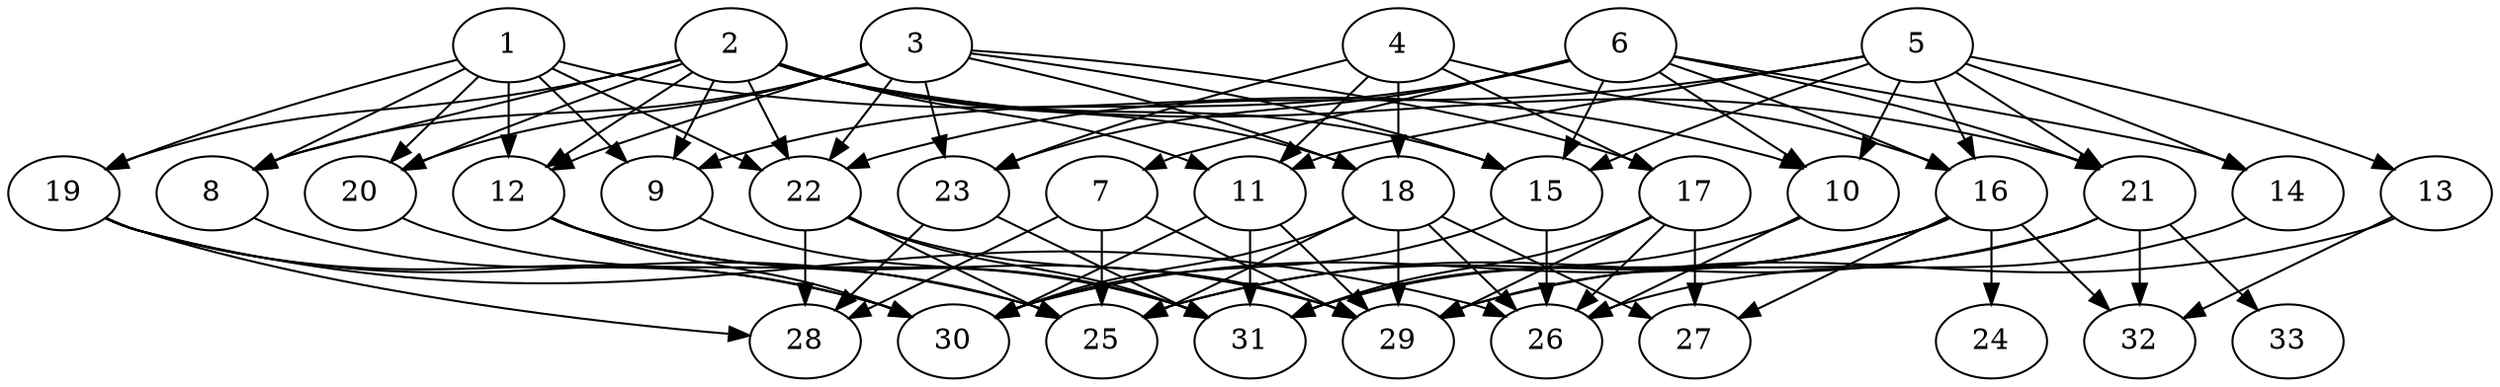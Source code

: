 // DAG (tier=2-normal, mode=data, n=33, ccr=0.424, fat=0.692, density=0.548, regular=0.415, jump=0.163, mindata=2097152, maxdata=16777216)
// DAG automatically generated by daggen at Sun Aug 24 16:33:34 2025
// /home/ermia/Project/Environments/daggen/bin/daggen --dot --ccr 0.424 --fat 0.692 --regular 0.415 --density 0.548 --jump 0.163 --mindata 2097152 --maxdata 16777216 -n 33 
digraph G {
  1 [size="1674266123506982846464", alpha="0.15", expect_size="837133061753491423232"]
  1 -> 8 [size ="1127992763875328"]
  1 -> 9 [size ="1127992763875328"]
  1 -> 10 [size ="1127992763875328"]
  1 -> 12 [size ="1127992763875328"]
  1 -> 19 [size ="1127992763875328"]
  1 -> 20 [size ="1127992763875328"]
  1 -> 22 [size ="1127992763875328"]
  2 [size="3206175906594816000000", alpha="0.11", expect_size="1603087953297408000000"]
  2 -> 8 [size ="1739461754880000"]
  2 -> 9 [size ="1739461754880000"]
  2 -> 11 [size ="1739461754880000"]
  2 -> 12 [size ="1739461754880000"]
  2 -> 15 [size ="1739461754880000"]
  2 -> 18 [size ="1739461754880000"]
  2 -> 19 [size ="1739461754880000"]
  2 -> 20 [size ="1739461754880000"]
  2 -> 21 [size ="1739461754880000"]
  2 -> 22 [size ="1739461754880000"]
  3 [size="479392735531334893568", alpha="0.06", expect_size="239696367765667446784"]
  3 -> 8 [size ="490024302804992"]
  3 -> 12 [size ="490024302804992"]
  3 -> 15 [size ="490024302804992"]
  3 -> 17 [size ="490024302804992"]
  3 -> 18 [size ="490024302804992"]
  3 -> 20 [size ="490024302804992"]
  3 -> 22 [size ="490024302804992"]
  3 -> 23 [size ="490024302804992"]
  4 [size="46830399250235392000", alpha="0.07", expect_size="23415199625117696000"]
  4 -> 11 [size ="103938208563200"]
  4 -> 16 [size ="103938208563200"]
  4 -> 17 [size ="103938208563200"]
  4 -> 18 [size ="103938208563200"]
  4 -> 23 [size ="103938208563200"]
  5 [size="23593823232228572", alpha="0.06", expect_size="11796911616114286"]
  5 -> 10 [size ="40785621811200"]
  5 -> 11 [size ="40785621811200"]
  5 -> 13 [size ="40785621811200"]
  5 -> 14 [size ="40785621811200"]
  5 -> 15 [size ="40785621811200"]
  5 -> 16 [size ="40785621811200"]
  5 -> 21 [size ="40785621811200"]
  5 -> 22 [size ="40785621811200"]
  6 [size="78397170522759424", alpha="0.06", expect_size="39198585261379712"]
  6 -> 7 [size ="1834958507212800"]
  6 -> 9 [size ="1834958507212800"]
  6 -> 10 [size ="1834958507212800"]
  6 -> 14 [size ="1834958507212800"]
  6 -> 15 [size ="1834958507212800"]
  6 -> 16 [size ="1834958507212800"]
  6 -> 21 [size ="1834958507212800"]
  6 -> 23 [size ="1834958507212800"]
  7 [size="1401270337821263003648", alpha="0.03", expect_size="700635168910631501824"]
  7 -> 25 [size ="1001777499471872"]
  7 -> 28 [size ="1001777499471872"]
  7 -> 29 [size ="1001777499471872"]
  8 [size="2322883934143435264", alpha="0.13", expect_size="1161441967071717632"]
  8 -> 30 [size ="2215934764777472"]
  9 [size="39506322491099316224", alpha="0.19", expect_size="19753161245549658112"]
  9 -> 31 [size ="92797096951808"]
  10 [size="1083468525076599936", alpha="0.19", expect_size="541734262538299968"]
  10 -> 26 [size ="874120334016512"]
  10 -> 31 [size ="874120334016512"]
  11 [size="204341464703111790592", alpha="0.07", expect_size="102170732351555895296"]
  11 -> 29 [size ="277541323538432"]
  11 -> 30 [size ="277541323538432"]
  11 -> 31 [size ="277541323538432"]
  12 [size="3352628811972218978304", alpha="0.18", expect_size="1676314405986109489152"]
  12 -> 29 [size ="1792036986421248"]
  12 -> 30 [size ="1792036986421248"]
  12 -> 31 [size ="1792036986421248"]
  13 [size="462288703061621735424", alpha="0.05", expect_size="231144351530810867712"]
  13 -> 29 [size ="478298303889408"]
  13 -> 32 [size ="478298303889408"]
  14 [size="1206240171595792", alpha="0.14", expect_size="603120085797896"]
  14 -> 26 [size ="69675140513792"]
  15 [size="5764613991332800512", alpha="0.19", expect_size="2882306995666400256"]
  15 -> 26 [size ="2167393807761408"]
  15 -> 30 [size ="2167393807761408"]
  16 [size="42575818605461504000", alpha="0.04", expect_size="21287909302730752000"]
  16 -> 24 [size ="97543572684800"]
  16 -> 25 [size ="97543572684800"]
  16 -> 27 [size ="97543572684800"]
  16 -> 30 [size ="97543572684800"]
  16 -> 31 [size ="97543572684800"]
  16 -> 32 [size ="97543572684800"]
  17 [size="691586832514803840", alpha="0.08", expect_size="345793416257401920"]
  17 -> 26 [size ="1687431321485312"]
  17 -> 27 [size ="1687431321485312"]
  17 -> 29 [size ="1687431321485312"]
  17 -> 31 [size ="1687431321485312"]
  18 [size="17880726952731302", alpha="0.12", expect_size="8940363476365651"]
  18 -> 25 [size ="406474371104768"]
  18 -> 26 [size ="406474371104768"]
  18 -> 27 [size ="406474371104768"]
  18 -> 29 [size ="406474371104768"]
  18 -> 30 [size ="406474371104768"]
  19 [size="1371894125338477824", alpha="0.07", expect_size="685947062669238912"]
  19 -> 25 [size ="691153594744832"]
  19 -> 26 [size ="691153594744832"]
  19 -> 28 [size ="691153594744832"]
  19 -> 30 [size ="691153594744832"]
  20 [size="84268887963297520", alpha="0.06", expect_size="42134443981648760"]
  20 -> 25 [size ="1891969366228992"]
  21 [size="40259373008842391552", alpha="0.03", expect_size="20129686504421195776"]
  21 -> 25 [size ="93972617756672"]
  21 -> 29 [size ="93972617756672"]
  21 -> 32 [size ="93972617756672"]
  21 -> 33 [size ="93972617756672"]
  22 [size="14505626550554488", alpha="0.11", expect_size="7252813275277244"]
  22 -> 25 [size ="927135539658752"]
  22 -> 28 [size ="927135539658752"]
  22 -> 29 [size ="927135539658752"]
  22 -> 31 [size ="927135539658752"]
  23 [size="97688767369749312", alpha="0.02", expect_size="48844383684874656"]
  23 -> 28 [size ="2190105863258112"]
  23 -> 31 [size ="2190105863258112"]
  24 [size="253874419927378880", alpha="0.03", expect_size="126937209963689440"]
  25 [size="102012003291368521728", alpha="0.10", expect_size="51006001645684260864"]
  26 [size="150173573042125696", alpha="0.11", expect_size="75086786521062848"]
  27 [size="487579837825689280", alpha="0.09", expect_size="243789918912844640"]
  28 [size="1039313008389706368", alpha="0.16", expect_size="519656504194853184"]
  29 [size="1183588766174937088000", alpha="0.03", expect_size="591794383087468544000"]
  30 [size="31317045447250112", alpha="0.09", expect_size="15658522723625056"]
  31 [size="663007404602023424", alpha="0.15", expect_size="331503702301011712"]
  32 [size="626237734133956608000", alpha="0.12", expect_size="313118867066978304000"]
  33 [size="5486915045606400", alpha="0.04", expect_size="2743457522803200"]
}